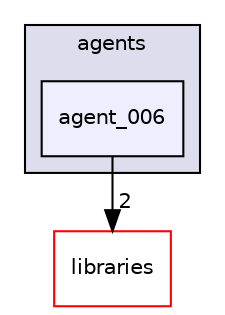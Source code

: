 digraph "agent_006" {
  compound=true
  node [ fontsize="10", fontname="Helvetica"];
  edge [ labelfontsize="10", labelfontname="Helvetica"];
  subgraph clusterdir_de2ddffd02070d381f43b5b22cb08a64 {
    graph [ bgcolor="#ddddee", pencolor="black", label="agents" fontname="Helvetica", fontsize="10", URL="dir_de2ddffd02070d381f43b5b22cb08a64.html"]
  dir_b739a05bf8e9dc402ec436a832ad5153 [shape=box, label="agent_006", style="filled", fillcolor="#eeeeff", pencolor="black", URL="dir_b739a05bf8e9dc402ec436a832ad5153.html"];
  }
  dir_bc0718b08fb2015b8e59c47b2805f60c [shape=box label="libraries" fillcolor="white" style="filled" color="red" URL="dir_bc0718b08fb2015b8e59c47b2805f60c.html"];
  dir_b739a05bf8e9dc402ec436a832ad5153->dir_bc0718b08fb2015b8e59c47b2805f60c [headlabel="2", labeldistance=1.5 headhref="dir_000013_000000.html"];
}
